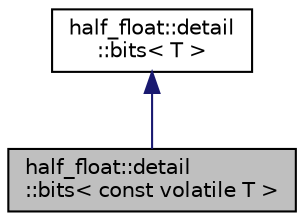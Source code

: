 digraph "half_float::detail::bits&lt; const volatile T &gt;"
{
  edge [fontname="Helvetica",fontsize="10",labelfontname="Helvetica",labelfontsize="10"];
  node [fontname="Helvetica",fontsize="10",shape=record];
  Node1 [label="half_float::detail\l::bits\< const volatile T \>",height=0.2,width=0.4,color="black", fillcolor="grey75", style="filled", fontcolor="black"];
  Node2 -> Node1 [dir="back",color="midnightblue",fontsize="10",style="solid",fontname="Helvetica"];
  Node2 [label="half_float::detail\l::bits\< T \>",height=0.2,width=0.4,color="black", fillcolor="white", style="filled",URL="$structhalf__float_1_1detail_1_1bits.html",tooltip="Type traits for floating point bits. "];
}
